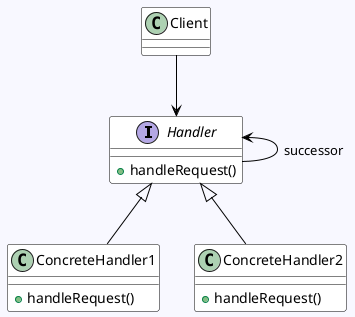 @startuml
skinparam backgroundcolor GhostWhite
skinparam class {
 ArrowColor Black
 BackgroundColor White
 BorderColor Black
}

interface Handler {
 +handleRequest()
}

class ConcreteHandler1 {
 +handleRequest()
}

class ConcreteHandler2 {
 +handleRequest()
}

Client --> Handler
Handler <-- Handler : successor
Handler <|-- ConcreteHandler1
Handler <|-- ConcreteHandler2
@enduml
